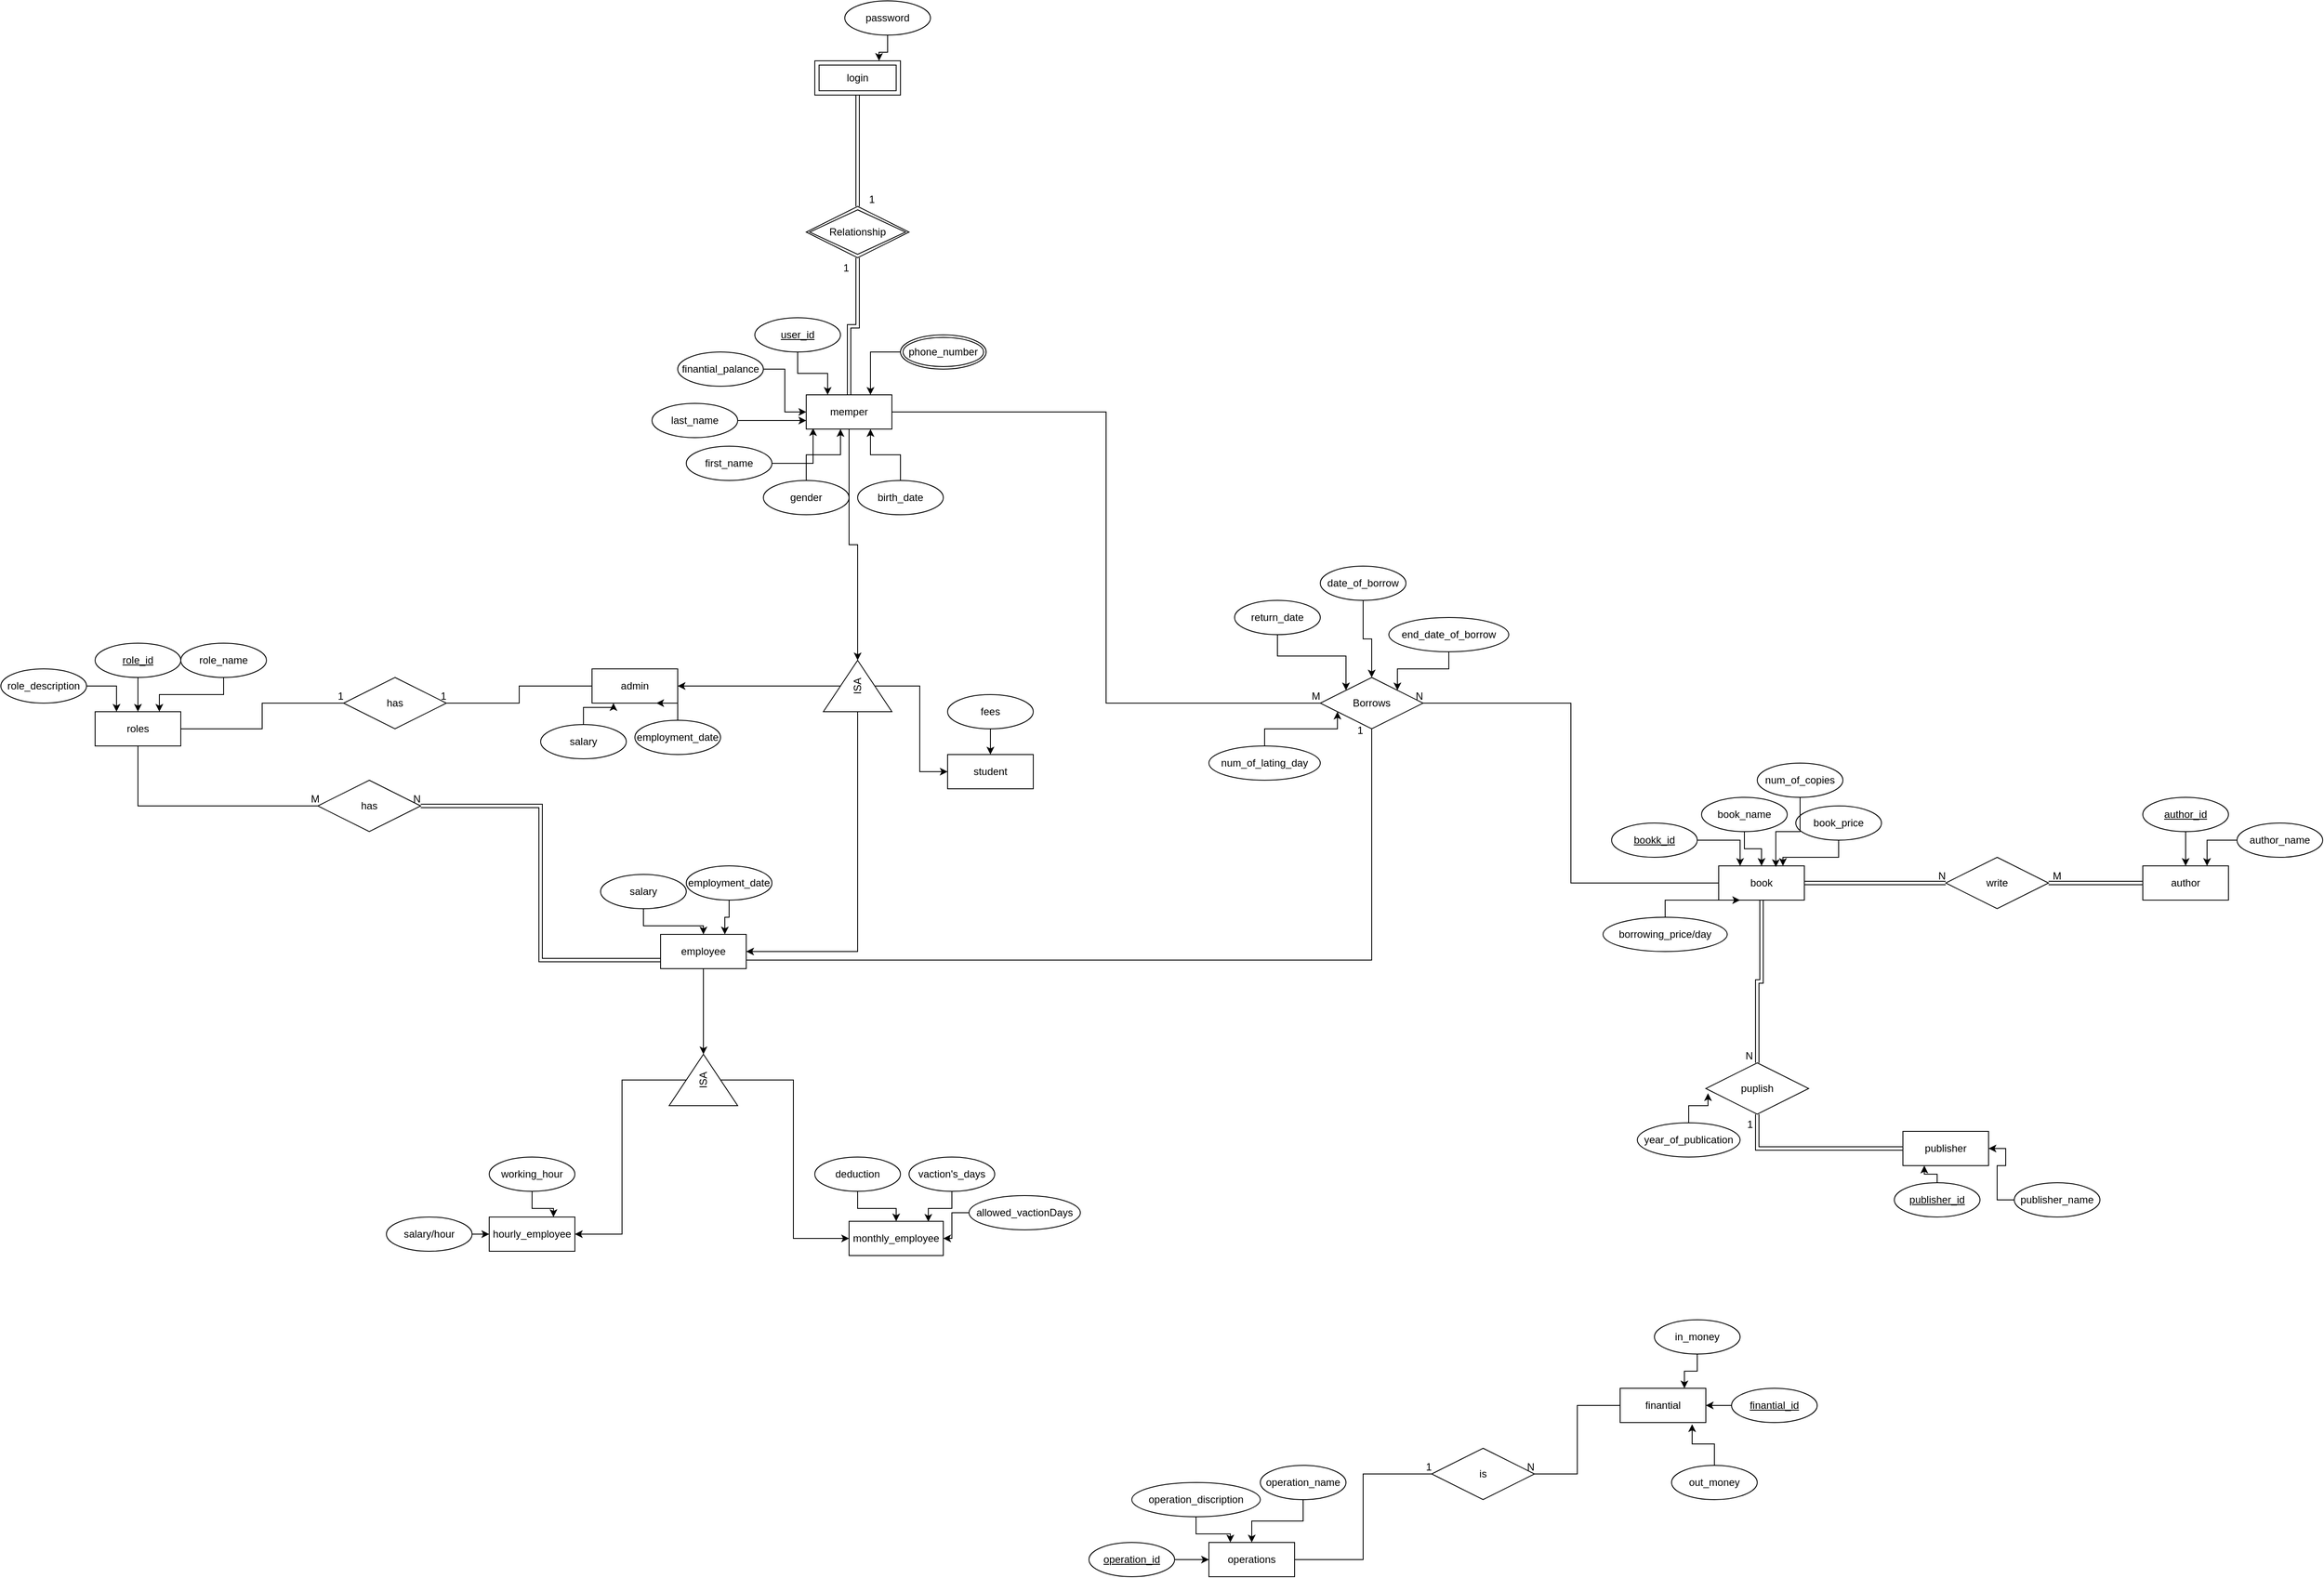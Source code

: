 <mxfile version="15.4.0" type="device"><diagram id="7sHwROiz9p5yilZ6mkgA" name="Page-1"><mxGraphModel dx="1925" dy="2694" grid="1" gridSize="10" guides="1" tooltips="1" connect="1" arrows="1" fold="1" page="1" pageScale="1" pageWidth="850" pageHeight="1100" math="0" shadow="0"><root><mxCell id="0"/><mxCell id="1" parent="0"/><mxCell id="vz1gaTr43S1o9JAkA_WQ-36" value="" style="group" parent="1" vertex="1" connectable="0"><mxGeometry x="-620" y="-450" width="310" height="120" as="geometry"/></mxCell><mxCell id="vz1gaTr43S1o9JAkA_WQ-28" value="roles" style="whiteSpace=wrap;html=1;align=center;" parent="vz1gaTr43S1o9JAkA_WQ-36" vertex="1"><mxGeometry x="110" y="80" width="100" height="40" as="geometry"/></mxCell><mxCell id="vz1gaTr43S1o9JAkA_WQ-29" value="role_id" style="ellipse;whiteSpace=wrap;html=1;align=center;fontStyle=4;" parent="vz1gaTr43S1o9JAkA_WQ-36" vertex="1"><mxGeometry x="110" width="100" height="40" as="geometry"/></mxCell><mxCell id="vz1gaTr43S1o9JAkA_WQ-31" value="role_name" style="ellipse;whiteSpace=wrap;html=1;align=center;" parent="vz1gaTr43S1o9JAkA_WQ-36" vertex="1"><mxGeometry x="210" width="100" height="40" as="geometry"/></mxCell><mxCell id="vz1gaTr43S1o9JAkA_WQ-33" value="role_description" style="ellipse;whiteSpace=wrap;html=1;align=center;" parent="vz1gaTr43S1o9JAkA_WQ-36" vertex="1"><mxGeometry y="30" width="100" height="40" as="geometry"/></mxCell><mxCell id="vz1gaTr43S1o9JAkA_WQ-35" style="edgeStyle=orthogonalEdgeStyle;rounded=0;orthogonalLoop=1;jettySize=auto;html=1;exitX=0.5;exitY=1;exitDx=0;exitDy=0;" parent="vz1gaTr43S1o9JAkA_WQ-36" source="vz1gaTr43S1o9JAkA_WQ-28" target="vz1gaTr43S1o9JAkA_WQ-28" edge="1"><mxGeometry relative="1" as="geometry"/></mxCell><mxCell id="vz1gaTr43S1o9JAkA_WQ-30" value="" style="edgeStyle=orthogonalEdgeStyle;rounded=0;orthogonalLoop=1;jettySize=auto;html=1;" parent="vz1gaTr43S1o9JAkA_WQ-36" source="vz1gaTr43S1o9JAkA_WQ-29" target="vz1gaTr43S1o9JAkA_WQ-28" edge="1"><mxGeometry relative="1" as="geometry"/></mxCell><mxCell id="vz1gaTr43S1o9JAkA_WQ-32" style="edgeStyle=orthogonalEdgeStyle;rounded=0;orthogonalLoop=1;jettySize=auto;html=1;entryX=0.75;entryY=0;entryDx=0;entryDy=0;" parent="vz1gaTr43S1o9JAkA_WQ-36" source="vz1gaTr43S1o9JAkA_WQ-31" target="vz1gaTr43S1o9JAkA_WQ-28" edge="1"><mxGeometry relative="1" as="geometry"/></mxCell><mxCell id="vz1gaTr43S1o9JAkA_WQ-34" style="edgeStyle=orthogonalEdgeStyle;rounded=0;orthogonalLoop=1;jettySize=auto;html=1;entryX=0.25;entryY=0;entryDx=0;entryDy=0;" parent="vz1gaTr43S1o9JAkA_WQ-36" source="vz1gaTr43S1o9JAkA_WQ-33" target="vz1gaTr43S1o9JAkA_WQ-28" edge="1"><mxGeometry relative="1" as="geometry"/></mxCell><mxCell id="vz1gaTr43S1o9JAkA_WQ-55" value="" style="group" parent="1" vertex="1" connectable="0"><mxGeometry x="-170" y="150" width="220" height="110" as="geometry"/></mxCell><mxCell id="vz1gaTr43S1o9JAkA_WQ-21" value="hourly_employee" style="whiteSpace=wrap;html=1;align=center;" parent="vz1gaTr43S1o9JAkA_WQ-55" vertex="1"><mxGeometry x="120" y="70" width="100" height="40" as="geometry"/></mxCell><mxCell id="vz1gaTr43S1o9JAkA_WQ-22" value="working_hour" style="ellipse;whiteSpace=wrap;html=1;align=center;" parent="vz1gaTr43S1o9JAkA_WQ-55" vertex="1"><mxGeometry x="120" width="100" height="40" as="geometry"/></mxCell><mxCell id="vz1gaTr43S1o9JAkA_WQ-53" value="salary/hour" style="ellipse;whiteSpace=wrap;html=1;align=center;" parent="vz1gaTr43S1o9JAkA_WQ-55" vertex="1"><mxGeometry y="70" width="100" height="40" as="geometry"/></mxCell><mxCell id="vz1gaTr43S1o9JAkA_WQ-23" style="edgeStyle=orthogonalEdgeStyle;rounded=0;orthogonalLoop=1;jettySize=auto;html=1;entryX=0.75;entryY=0;entryDx=0;entryDy=0;" parent="vz1gaTr43S1o9JAkA_WQ-55" source="vz1gaTr43S1o9JAkA_WQ-22" target="vz1gaTr43S1o9JAkA_WQ-21" edge="1"><mxGeometry x="110" y="-150" as="geometry"/></mxCell><mxCell id="vz1gaTr43S1o9JAkA_WQ-54" value="" style="edgeStyle=orthogonalEdgeStyle;rounded=0;orthogonalLoop=1;jettySize=auto;html=1;" parent="vz1gaTr43S1o9JAkA_WQ-55" source="vz1gaTr43S1o9JAkA_WQ-53" target="vz1gaTr43S1o9JAkA_WQ-21" edge="1"><mxGeometry relative="1" as="geometry"/></mxCell><mxCell id="6zQ9-PsOrmAH0DvdKPt9-48" style="edgeStyle=orthogonalEdgeStyle;rounded=0;orthogonalLoop=1;jettySize=auto;html=1;entryX=0;entryY=0.5;entryDx=0;entryDy=0;" parent="1" source="6zQ9-PsOrmAH0DvdKPt9-37" target="vz1gaTr43S1o9JAkA_WQ-6" edge="1"><mxGeometry relative="1" as="geometry"/></mxCell><mxCell id="6zQ9-PsOrmAH0DvdKPt9-49" style="edgeStyle=orthogonalEdgeStyle;rounded=0;orthogonalLoop=1;jettySize=auto;html=1;entryX=1;entryY=0.5;entryDx=0;entryDy=0;exitX=0;exitY=0.5;exitDx=0;exitDy=0;" parent="1" source="6zQ9-PsOrmAH0DvdKPt9-37" target="SyWhBwu_pvKoUhEf2R6c-15" edge="1"><mxGeometry relative="1" as="geometry"/></mxCell><mxCell id="OeYiUDxisOhoQK3ZPHNZ-64" style="edgeStyle=orthogonalEdgeStyle;rounded=0;orthogonalLoop=1;jettySize=auto;html=1;entryX=1;entryY=0.5;entryDx=0;entryDy=0;" parent="1" source="6zQ9-PsOrmAH0DvdKPt9-37" target="OeYiUDxisOhoQK3ZPHNZ-61" edge="1"><mxGeometry relative="1" as="geometry"/></mxCell><mxCell id="6zQ9-PsOrmAH0DvdKPt9-37" value="ISA" style="triangle;whiteSpace=wrap;html=1;rotation=-90;" parent="1" vertex="1"><mxGeometry x="350" y="-440" width="60" height="80" as="geometry"/></mxCell><mxCell id="6zQ9-PsOrmAH0DvdKPt9-42" value="" style="shape=link;html=1;rounded=0;edgeStyle=orthogonalEdgeStyle;exitX=0.5;exitY=0;exitDx=0;exitDy=0;entryX=0.5;entryY=1;entryDx=0;entryDy=0;" parent="1" source="SyWhBwu_pvKoUhEf2R6c-17" target="qN6S3a6PYQeyA6Xvn8i1-1" edge="1"><mxGeometry relative="1" as="geometry"><mxPoint x="80" y="-610.42" as="sourcePoint"/><mxPoint x="410" y="-600" as="targetPoint"/></mxGeometry></mxCell><mxCell id="6zQ9-PsOrmAH0DvdKPt9-43" value="1" style="resizable=0;html=1;align=right;verticalAlign=bottom;" parent="6zQ9-PsOrmAH0DvdKPt9-42" connectable="0" vertex="1"><mxGeometry x="1" relative="1" as="geometry"><mxPoint x="-10" y="20" as="offset"/></mxGeometry></mxCell><mxCell id="6zQ9-PsOrmAH0DvdKPt9-44" value="" style="shape=link;html=1;rounded=0;edgeStyle=orthogonalEdgeStyle;exitX=0.5;exitY=1;exitDx=0;exitDy=0;entryX=0.5;entryY=0;entryDx=0;entryDy=0;" parent="1" source="qN6S3a6PYQeyA6Xvn8i1-2" target="qN6S3a6PYQeyA6Xvn8i1-1" edge="1"><mxGeometry relative="1" as="geometry"><mxPoint x="382.5" y="-789.48" as="sourcePoint"/><mxPoint x="350" y="-740" as="targetPoint"/></mxGeometry></mxCell><mxCell id="6zQ9-PsOrmAH0DvdKPt9-45" value="1" style="resizable=0;html=1;align=right;verticalAlign=bottom;" parent="6zQ9-PsOrmAH0DvdKPt9-44" connectable="0" vertex="1"><mxGeometry x="1" relative="1" as="geometry"><mxPoint x="20" as="offset"/></mxGeometry></mxCell><mxCell id="6zQ9-PsOrmAH0DvdKPt9-47" style="edgeStyle=orthogonalEdgeStyle;rounded=0;orthogonalLoop=1;jettySize=auto;html=1;entryX=1;entryY=0.5;entryDx=0;entryDy=0;" parent="1" source="SyWhBwu_pvKoUhEf2R6c-17" target="6zQ9-PsOrmAH0DvdKPt9-37" edge="1"><mxGeometry relative="1" as="geometry"/></mxCell><mxCell id="6zQ9-PsOrmAH0DvdKPt9-50" value="has" style="shape=rhombus;perimeter=rhombusPerimeter;whiteSpace=wrap;html=1;align=center;" parent="1" vertex="1"><mxGeometry x="-250" y="-290" width="120" height="60" as="geometry"/></mxCell><mxCell id="6zQ9-PsOrmAH0DvdKPt9-51" value="" style="shape=link;html=1;rounded=0;edgeStyle=orthogonalEdgeStyle;entryX=1;entryY=0.5;entryDx=0;entryDy=0;exitX=0;exitY=0.75;exitDx=0;exitDy=0;" parent="1" source="SyWhBwu_pvKoUhEf2R6c-15" target="6zQ9-PsOrmAH0DvdKPt9-50" edge="1"><mxGeometry relative="1" as="geometry"><mxPoint x="70" y="-270" as="sourcePoint"/><mxPoint x="230" y="-270" as="targetPoint"/></mxGeometry></mxCell><mxCell id="6zQ9-PsOrmAH0DvdKPt9-52" value="N" style="resizable=0;html=1;align=right;verticalAlign=bottom;" parent="6zQ9-PsOrmAH0DvdKPt9-51" connectable="0" vertex="1"><mxGeometry x="1" relative="1" as="geometry"/></mxCell><mxCell id="6zQ9-PsOrmAH0DvdKPt9-53" value="" style="endArrow=none;html=1;rounded=0;edgeStyle=orthogonalEdgeStyle;exitX=0;exitY=0.5;exitDx=0;exitDy=0;entryX=0.5;entryY=1;entryDx=0;entryDy=0;" parent="1" source="6zQ9-PsOrmAH0DvdKPt9-50" target="vz1gaTr43S1o9JAkA_WQ-28" edge="1"><mxGeometry relative="1" as="geometry"><mxPoint x="-220" y="-180" as="sourcePoint"/><mxPoint x="-60" y="-180" as="targetPoint"/></mxGeometry></mxCell><mxCell id="6zQ9-PsOrmAH0DvdKPt9-54" value="M" style="resizable=0;html=1;align=left;verticalAlign=bottom;" parent="6zQ9-PsOrmAH0DvdKPt9-53" connectable="0" vertex="1"><mxGeometry x="-1" relative="1" as="geometry"><mxPoint x="-10" as="offset"/></mxGeometry></mxCell><mxCell id="6zQ9-PsOrmAH0DvdKPt9-63" value="" style="group" parent="1" vertex="1" connectable="0"><mxGeometry x="330" y="150" width="310" height="115" as="geometry"/></mxCell><mxCell id="6zQ9-PsOrmAH0DvdKPt9-56" value="monthly_employee" style="whiteSpace=wrap;html=1;align=center;" parent="6zQ9-PsOrmAH0DvdKPt9-63" vertex="1"><mxGeometry x="40" y="75" width="110" height="40" as="geometry"/></mxCell><mxCell id="6zQ9-PsOrmAH0DvdKPt9-57" value="vaction's_days" style="ellipse;whiteSpace=wrap;html=1;align=center;" parent="6zQ9-PsOrmAH0DvdKPt9-63" vertex="1"><mxGeometry x="110" width="100" height="40" as="geometry"/></mxCell><mxCell id="6zQ9-PsOrmAH0DvdKPt9-59" value="deduction" style="ellipse;whiteSpace=wrap;html=1;align=center;" parent="6zQ9-PsOrmAH0DvdKPt9-63" vertex="1"><mxGeometry width="100" height="40" as="geometry"/></mxCell><mxCell id="6zQ9-PsOrmAH0DvdKPt9-61" value="allowed_vactionDays" style="ellipse;whiteSpace=wrap;html=1;align=center;" parent="6zQ9-PsOrmAH0DvdKPt9-63" vertex="1"><mxGeometry x="180" y="45" width="130" height="40" as="geometry"/></mxCell><mxCell id="6zQ9-PsOrmAH0DvdKPt9-58" style="edgeStyle=orthogonalEdgeStyle;rounded=0;orthogonalLoop=1;jettySize=auto;html=1;entryX=0.841;entryY=0.013;entryDx=0;entryDy=0;entryPerimeter=0;" parent="6zQ9-PsOrmAH0DvdKPt9-63" source="6zQ9-PsOrmAH0DvdKPt9-57" target="6zQ9-PsOrmAH0DvdKPt9-56" edge="1"><mxGeometry relative="1" as="geometry"/></mxCell><mxCell id="6zQ9-PsOrmAH0DvdKPt9-60" style="edgeStyle=orthogonalEdgeStyle;rounded=0;orthogonalLoop=1;jettySize=auto;html=1;entryX=0.5;entryY=0;entryDx=0;entryDy=0;" parent="6zQ9-PsOrmAH0DvdKPt9-63" source="6zQ9-PsOrmAH0DvdKPt9-59" target="6zQ9-PsOrmAH0DvdKPt9-56" edge="1"><mxGeometry relative="1" as="geometry"/></mxCell><mxCell id="6zQ9-PsOrmAH0DvdKPt9-62" value="" style="edgeStyle=orthogonalEdgeStyle;rounded=0;orthogonalLoop=1;jettySize=auto;html=1;" parent="6zQ9-PsOrmAH0DvdKPt9-63" source="6zQ9-PsOrmAH0DvdKPt9-61" target="6zQ9-PsOrmAH0DvdKPt9-56" edge="1"><mxGeometry relative="1" as="geometry"/></mxCell><mxCell id="6zQ9-PsOrmAH0DvdKPt9-66" style="edgeStyle=orthogonalEdgeStyle;rounded=0;orthogonalLoop=1;jettySize=auto;html=1;entryX=0;entryY=0.5;entryDx=0;entryDy=0;" parent="1" source="6zQ9-PsOrmAH0DvdKPt9-64" target="6zQ9-PsOrmAH0DvdKPt9-56" edge="1"><mxGeometry relative="1" as="geometry"/></mxCell><mxCell id="6zQ9-PsOrmAH0DvdKPt9-67" style="edgeStyle=orthogonalEdgeStyle;rounded=0;orthogonalLoop=1;jettySize=auto;html=1;entryX=1;entryY=0.5;entryDx=0;entryDy=0;" parent="1" source="6zQ9-PsOrmAH0DvdKPt9-64" target="vz1gaTr43S1o9JAkA_WQ-21" edge="1"><mxGeometry relative="1" as="geometry"/></mxCell><mxCell id="6zQ9-PsOrmAH0DvdKPt9-64" value="ISA" style="triangle;whiteSpace=wrap;html=1;rotation=-90;" parent="1" vertex="1"><mxGeometry x="170" y="20" width="60" height="80" as="geometry"/></mxCell><mxCell id="6zQ9-PsOrmAH0DvdKPt9-65" style="edgeStyle=orthogonalEdgeStyle;rounded=0;orthogonalLoop=1;jettySize=auto;html=1;entryX=1;entryY=0.5;entryDx=0;entryDy=0;" parent="1" source="SyWhBwu_pvKoUhEf2R6c-15" target="6zQ9-PsOrmAH0DvdKPt9-64" edge="1"><mxGeometry relative="1" as="geometry"/></mxCell><mxCell id="6zQ9-PsOrmAH0DvdKPt9-78" value="" style="endArrow=none;html=1;rounded=0;edgeStyle=orthogonalEdgeStyle;entryX=1;entryY=0.5;entryDx=0;entryDy=0;exitX=0;exitY=0.5;exitDx=0;exitDy=0;" parent="1" source="SyWhBwu_pvKoUhEf2R6c-16" target="6zQ9-PsOrmAH0DvdKPt9-77" edge="1"><mxGeometry relative="1" as="geometry"><mxPoint x="820" y="-85" as="sourcePoint"/><mxPoint x="980" y="-85" as="targetPoint"/></mxGeometry></mxCell><mxCell id="6zQ9-PsOrmAH0DvdKPt9-79" value="N" style="resizable=0;html=1;align=right;verticalAlign=bottom;" parent="6zQ9-PsOrmAH0DvdKPt9-78" connectable="0" vertex="1"><mxGeometry x="1" relative="1" as="geometry"/></mxCell><mxCell id="6zQ9-PsOrmAH0DvdKPt9-82" value="" style="endArrow=none;html=1;rounded=0;edgeStyle=orthogonalEdgeStyle;entryX=0.5;entryY=1;entryDx=0;entryDy=0;exitX=1;exitY=0.75;exitDx=0;exitDy=0;" parent="1" source="SyWhBwu_pvKoUhEf2R6c-15" target="6zQ9-PsOrmAH0DvdKPt9-77" edge="1"><mxGeometry relative="1" as="geometry"><mxPoint x="410" y="-210" as="sourcePoint"/><mxPoint x="570" y="-210" as="targetPoint"/></mxGeometry></mxCell><mxCell id="6zQ9-PsOrmAH0DvdKPt9-83" value="1" style="resizable=0;html=1;align=right;verticalAlign=bottom;" parent="6zQ9-PsOrmAH0DvdKPt9-82" connectable="0" vertex="1"><mxGeometry x="1" relative="1" as="geometry"><mxPoint x="-10" y="10" as="offset"/></mxGeometry></mxCell><mxCell id="OeYiUDxisOhoQK3ZPHNZ-3" value="" style="group" parent="1" vertex="1" connectable="0"><mxGeometry x="1570" y="-260" width="250" height="130" as="geometry"/></mxCell><mxCell id="qN6S3a6PYQeyA6Xvn8i1-15" value="" style="group" vertex="1" connectable="0" parent="OeYiUDxisOhoQK3ZPHNZ-3"><mxGeometry x="310" y="-10" width="200" height="120" as="geometry"/></mxCell><mxCell id="6zQ9-PsOrmAH0DvdKPt9-1" value="author" style="whiteSpace=wrap;html=1;align=center;" parent="qN6S3a6PYQeyA6Xvn8i1-15" vertex="1"><mxGeometry y="80" width="100" height="40" as="geometry"/></mxCell><mxCell id="6zQ9-PsOrmAH0DvdKPt9-20" value="author_id" style="ellipse;whiteSpace=wrap;html=1;align=center;fontStyle=4;" parent="qN6S3a6PYQeyA6Xvn8i1-15" vertex="1"><mxGeometry width="100" height="40" as="geometry"/></mxCell><mxCell id="6zQ9-PsOrmAH0DvdKPt9-22" value="author_name" style="ellipse;whiteSpace=wrap;html=1;align=center;" parent="qN6S3a6PYQeyA6Xvn8i1-15" vertex="1"><mxGeometry x="110" y="30" width="100" height="40" as="geometry"/></mxCell><mxCell id="6zQ9-PsOrmAH0DvdKPt9-21" value="" style="edgeStyle=orthogonalEdgeStyle;rounded=0;orthogonalLoop=1;jettySize=auto;html=1;" parent="qN6S3a6PYQeyA6Xvn8i1-15" source="6zQ9-PsOrmAH0DvdKPt9-20" target="6zQ9-PsOrmAH0DvdKPt9-1" edge="1"><mxGeometry x="1570" y="-260" as="geometry"/></mxCell><mxCell id="6zQ9-PsOrmAH0DvdKPt9-24" style="edgeStyle=orthogonalEdgeStyle;rounded=0;orthogonalLoop=1;jettySize=auto;html=1;entryX=0.75;entryY=0;entryDx=0;entryDy=0;" parent="qN6S3a6PYQeyA6Xvn8i1-15" source="6zQ9-PsOrmAH0DvdKPt9-22" target="6zQ9-PsOrmAH0DvdKPt9-1" edge="1"><mxGeometry x="1570" y="-260" as="geometry"><mxPoint x="2750" y="-540" as="targetPoint"/></mxGeometry></mxCell><mxCell id="6zQ9-PsOrmAH0DvdKPt9-72" value="write" style="shape=rhombus;perimeter=rhombusPerimeter;whiteSpace=wrap;html=1;align=center;" parent="OeYiUDxisOhoQK3ZPHNZ-3" vertex="1"><mxGeometry x="80" y="60" width="120" height="60" as="geometry"/></mxCell><mxCell id="OeYiUDxisOhoQK3ZPHNZ-23" value="" style="shape=link;html=1;rounded=0;edgeStyle=orthogonalEdgeStyle;entryX=1;entryY=0.5;entryDx=0;entryDy=0;exitX=0;exitY=0.5;exitDx=0;exitDy=0;" parent="OeYiUDxisOhoQK3ZPHNZ-3" source="6zQ9-PsOrmAH0DvdKPt9-1" target="6zQ9-PsOrmAH0DvdKPt9-72" edge="1"><mxGeometry relative="1" as="geometry"><mxPoint x="-210" y="-10" as="sourcePoint"/><mxPoint x="-50" y="-10" as="targetPoint"/></mxGeometry></mxCell><mxCell id="OeYiUDxisOhoQK3ZPHNZ-24" value="M" style="resizable=0;html=1;align=right;verticalAlign=bottom;" parent="OeYiUDxisOhoQK3ZPHNZ-23" connectable="0" vertex="1"><mxGeometry x="1" relative="1" as="geometry"><mxPoint x="15" as="offset"/></mxGeometry></mxCell><mxCell id="OeYiUDxisOhoQK3ZPHNZ-19" value="" style="group" parent="1" vertex="1" connectable="0"><mxGeometry x="1590" y="120" width="240" height="100" as="geometry"/></mxCell><mxCell id="OeYiUDxisOhoQK3ZPHNZ-4" value="publisher" style="whiteSpace=wrap;html=1;align=center;" parent="OeYiUDxisOhoQK3ZPHNZ-19" vertex="1"><mxGeometry x="10" width="100" height="40" as="geometry"/></mxCell><mxCell id="OeYiUDxisOhoQK3ZPHNZ-5" value="publisher_id" style="ellipse;whiteSpace=wrap;html=1;align=center;fontStyle=4;" parent="OeYiUDxisOhoQK3ZPHNZ-19" vertex="1"><mxGeometry y="60" width="100" height="40" as="geometry"/></mxCell><mxCell id="OeYiUDxisOhoQK3ZPHNZ-9" value="publisher_name" style="ellipse;whiteSpace=wrap;html=1;align=center;" parent="OeYiUDxisOhoQK3ZPHNZ-19" vertex="1"><mxGeometry x="140" y="60" width="100" height="40" as="geometry"/></mxCell><mxCell id="OeYiUDxisOhoQK3ZPHNZ-7" style="edgeStyle=orthogonalEdgeStyle;rounded=0;orthogonalLoop=1;jettySize=auto;html=1;entryX=0.25;entryY=1;entryDx=0;entryDy=0;" parent="OeYiUDxisOhoQK3ZPHNZ-19" source="OeYiUDxisOhoQK3ZPHNZ-5" target="OeYiUDxisOhoQK3ZPHNZ-4" edge="1"><mxGeometry relative="1" as="geometry"><Array as="points"><mxPoint x="50" y="50"/><mxPoint x="35" y="50"/></Array></mxGeometry></mxCell><mxCell id="OeYiUDxisOhoQK3ZPHNZ-10" style="edgeStyle=orthogonalEdgeStyle;rounded=0;orthogonalLoop=1;jettySize=auto;html=1;entryX=1;entryY=0.5;entryDx=0;entryDy=0;" parent="OeYiUDxisOhoQK3ZPHNZ-19" source="OeYiUDxisOhoQK3ZPHNZ-9" target="OeYiUDxisOhoQK3ZPHNZ-4" edge="1"><mxGeometry relative="1" as="geometry"/></mxCell><mxCell id="OeYiUDxisOhoQK3ZPHNZ-20" value="" style="group" parent="1" vertex="1" connectable="0"><mxGeometry x="1290" y="40" width="200" height="110" as="geometry"/></mxCell><mxCell id="OeYiUDxisOhoQK3ZPHNZ-1" value="year_of_publication" style="ellipse;whiteSpace=wrap;html=1;align=center;" parent="OeYiUDxisOhoQK3ZPHNZ-20" vertex="1"><mxGeometry y="70" width="120" height="40" as="geometry"/></mxCell><mxCell id="OeYiUDxisOhoQK3ZPHNZ-11" value="puplish" style="shape=rhombus;perimeter=rhombusPerimeter;whiteSpace=wrap;html=1;align=center;" parent="OeYiUDxisOhoQK3ZPHNZ-20" vertex="1"><mxGeometry x="80" width="120" height="60" as="geometry"/></mxCell><mxCell id="OeYiUDxisOhoQK3ZPHNZ-17" style="edgeStyle=orthogonalEdgeStyle;rounded=0;orthogonalLoop=1;jettySize=auto;html=1;entryX=0.021;entryY=0.592;entryDx=0;entryDy=0;entryPerimeter=0;" parent="OeYiUDxisOhoQK3ZPHNZ-20" source="OeYiUDxisOhoQK3ZPHNZ-1" target="OeYiUDxisOhoQK3ZPHNZ-11" edge="1"><mxGeometry x="890" y="-90" as="geometry"/></mxCell><mxCell id="OeYiUDxisOhoQK3ZPHNZ-21" value="" style="shape=link;html=1;rounded=0;edgeStyle=orthogonalEdgeStyle;exitX=1;exitY=0.5;exitDx=0;exitDy=0;entryX=0;entryY=0.5;entryDx=0;entryDy=0;" parent="1" source="SyWhBwu_pvKoUhEf2R6c-16" target="6zQ9-PsOrmAH0DvdKPt9-72" edge="1"><mxGeometry relative="1" as="geometry"><mxPoint x="1100" y="-160.42" as="sourcePoint"/><mxPoint x="1260" y="-160.42" as="targetPoint"/></mxGeometry></mxCell><mxCell id="OeYiUDxisOhoQK3ZPHNZ-22" value="N" style="resizable=0;html=1;align=right;verticalAlign=bottom;" parent="OeYiUDxisOhoQK3ZPHNZ-21" connectable="0" vertex="1"><mxGeometry x="1" relative="1" as="geometry"/></mxCell><mxCell id="OeYiUDxisOhoQK3ZPHNZ-25" value="" style="shape=link;html=1;rounded=0;edgeStyle=orthogonalEdgeStyle;exitX=0.5;exitY=1;exitDx=0;exitDy=0;entryX=0.5;entryY=0;entryDx=0;entryDy=0;" parent="1" source="SyWhBwu_pvKoUhEf2R6c-16" target="OeYiUDxisOhoQK3ZPHNZ-11" edge="1"><mxGeometry relative="1" as="geometry"><mxPoint x="1095" y="-130.83" as="sourcePoint"/><mxPoint x="1285" y="-130.83" as="targetPoint"/></mxGeometry></mxCell><mxCell id="OeYiUDxisOhoQK3ZPHNZ-26" value="N" style="resizable=0;html=1;align=right;verticalAlign=bottom;" parent="OeYiUDxisOhoQK3ZPHNZ-25" connectable="0" vertex="1"><mxGeometry x="1" relative="1" as="geometry"><mxPoint x="-5" as="offset"/></mxGeometry></mxCell><mxCell id="OeYiUDxisOhoQK3ZPHNZ-27" value="" style="shape=link;html=1;rounded=0;edgeStyle=orthogonalEdgeStyle;exitX=0;exitY=0.5;exitDx=0;exitDy=0;entryX=0.5;entryY=1;entryDx=0;entryDy=0;" parent="1" source="OeYiUDxisOhoQK3ZPHNZ-4" target="OeYiUDxisOhoQK3ZPHNZ-11" edge="1"><mxGeometry relative="1" as="geometry"><mxPoint x="1105" y="-140" as="sourcePoint"/><mxPoint x="1295" y="-140" as="targetPoint"/></mxGeometry></mxCell><mxCell id="OeYiUDxisOhoQK3ZPHNZ-28" value="1" style="resizable=0;html=1;align=right;verticalAlign=bottom;" parent="OeYiUDxisOhoQK3ZPHNZ-27" connectable="0" vertex="1"><mxGeometry x="1" relative="1" as="geometry"><mxPoint x="-5" y="20" as="offset"/></mxGeometry></mxCell><mxCell id="OeYiUDxisOhoQK3ZPHNZ-65" value="has" style="shape=rhombus;perimeter=rhombusPerimeter;whiteSpace=wrap;html=1;align=center;" parent="1" vertex="1"><mxGeometry x="-220" y="-410" width="120" height="60" as="geometry"/></mxCell><mxCell id="OeYiUDxisOhoQK3ZPHNZ-66" value="" style="endArrow=none;html=1;rounded=0;edgeStyle=orthogonalEdgeStyle;entryX=1;entryY=0.5;entryDx=0;entryDy=0;exitX=0;exitY=0.5;exitDx=0;exitDy=0;" parent="1" source="OeYiUDxisOhoQK3ZPHNZ-61" target="OeYiUDxisOhoQK3ZPHNZ-65" edge="1"><mxGeometry relative="1" as="geometry"><mxPoint x="-300" y="-330" as="sourcePoint"/><mxPoint x="-140" y="-330" as="targetPoint"/></mxGeometry></mxCell><mxCell id="OeYiUDxisOhoQK3ZPHNZ-67" value="1" style="resizable=0;html=1;align=right;verticalAlign=bottom;" parent="OeYiUDxisOhoQK3ZPHNZ-66" connectable="0" vertex="1"><mxGeometry x="1" relative="1" as="geometry"/></mxCell><mxCell id="OeYiUDxisOhoQK3ZPHNZ-68" value="" style="endArrow=none;html=1;rounded=0;edgeStyle=orthogonalEdgeStyle;entryX=0;entryY=0.5;entryDx=0;entryDy=0;exitX=1;exitY=0.5;exitDx=0;exitDy=0;" parent="1" source="vz1gaTr43S1o9JAkA_WQ-28" target="OeYiUDxisOhoQK3ZPHNZ-65" edge="1"><mxGeometry relative="1" as="geometry"><mxPoint x="-300" y="-330" as="sourcePoint"/><mxPoint x="-140" y="-330" as="targetPoint"/></mxGeometry></mxCell><mxCell id="OeYiUDxisOhoQK3ZPHNZ-69" value="1" style="resizable=0;html=1;align=right;verticalAlign=bottom;" parent="OeYiUDxisOhoQK3ZPHNZ-68" connectable="0" vertex="1"><mxGeometry x="1" relative="1" as="geometry"/></mxCell><mxCell id="qN6S3a6PYQeyA6Xvn8i1-1" value="Relationship" style="shape=rhombus;double=1;perimeter=rhombusPerimeter;whiteSpace=wrap;html=1;align=center;" vertex="1" parent="1"><mxGeometry x="320" y="-960" width="120" height="60" as="geometry"/></mxCell><mxCell id="qN6S3a6PYQeyA6Xvn8i1-8" value="" style="group" vertex="1" connectable="0" parent="1"><mxGeometry x="330" y="-1200" width="220" height="110" as="geometry"/></mxCell><mxCell id="vz1gaTr43S1o9JAkA_WQ-4" value="password" style="ellipse;whiteSpace=wrap;html=1;align=center;" parent="qN6S3a6PYQeyA6Xvn8i1-8" vertex="1"><mxGeometry x="35" width="100" height="40" as="geometry"/></mxCell><mxCell id="qN6S3a6PYQeyA6Xvn8i1-2" value="login" style="shape=ext;margin=3;double=1;whiteSpace=wrap;html=1;align=center;" vertex="1" parent="qN6S3a6PYQeyA6Xvn8i1-8"><mxGeometry y="70" width="100" height="40" as="geometry"/></mxCell><mxCell id="vz1gaTr43S1o9JAkA_WQ-5" style="edgeStyle=orthogonalEdgeStyle;rounded=0;orthogonalLoop=1;jettySize=auto;html=1;entryX=0.75;entryY=0;entryDx=0;entryDy=0;" parent="qN6S3a6PYQeyA6Xvn8i1-8" source="vz1gaTr43S1o9JAkA_WQ-4" target="qN6S3a6PYQeyA6Xvn8i1-2" edge="1"><mxGeometry x="770" y="-2720" as="geometry"><mxPoint x="740" y="-1760" as="targetPoint"/></mxGeometry></mxCell><mxCell id="qN6S3a6PYQeyA6Xvn8i1-16" value="" style="endArrow=none;html=1;rounded=0;edgeStyle=orthogonalEdgeStyle;entryX=0;entryY=0.5;entryDx=0;entryDy=0;exitX=1;exitY=0.5;exitDx=0;exitDy=0;" edge="1" parent="1" source="SyWhBwu_pvKoUhEf2R6c-17" target="6zQ9-PsOrmAH0DvdKPt9-77"><mxGeometry relative="1" as="geometry"><mxPoint x="610" y="-480" as="sourcePoint"/><mxPoint x="770" y="-480" as="targetPoint"/></mxGeometry></mxCell><mxCell id="qN6S3a6PYQeyA6Xvn8i1-17" value="M" style="resizable=0;html=1;align=right;verticalAlign=bottom;" connectable="0" vertex="1" parent="qN6S3a6PYQeyA6Xvn8i1-16"><mxGeometry x="1" relative="1" as="geometry"/></mxCell><mxCell id="qN6S3a6PYQeyA6Xvn8i1-19" value="" style="group" vertex="1" connectable="0" parent="1"><mxGeometry x="1250" y="-310" width="325" height="220" as="geometry"/></mxCell><mxCell id="6zQ9-PsOrmAH0DvdKPt9-84" value="borrowing_price/day" style="ellipse;whiteSpace=wrap;html=1;align=center;" parent="qN6S3a6PYQeyA6Xvn8i1-19" vertex="1"><mxGeometry y="180" width="145" height="40" as="geometry"/></mxCell><mxCell id="vz1gaTr43S1o9JAkA_WQ-41" value="num_of_copies" style="ellipse;whiteSpace=wrap;html=1;align=center;" parent="qN6S3a6PYQeyA6Xvn8i1-19" vertex="1"><mxGeometry x="180" width="100" height="40" as="geometry"/></mxCell><mxCell id="SyWhBwu_pvKoUhEf2R6c-16" value="book" style="whiteSpace=wrap;html=1;align=center;" parent="qN6S3a6PYQeyA6Xvn8i1-19" vertex="1"><mxGeometry x="135" y="120" width="100" height="40" as="geometry"/></mxCell><mxCell id="SyWhBwu_pvKoUhEf2R6c-20" value="bookk_id" style="ellipse;whiteSpace=wrap;html=1;align=center;fontStyle=4;" parent="qN6S3a6PYQeyA6Xvn8i1-19" vertex="1"><mxGeometry x="10" y="70" width="100" height="40" as="geometry"/></mxCell><mxCell id="vz1gaTr43S1o9JAkA_WQ-37" value="book_name" style="ellipse;whiteSpace=wrap;html=1;align=center;" parent="qN6S3a6PYQeyA6Xvn8i1-19" vertex="1"><mxGeometry x="115" y="40" width="100" height="40" as="geometry"/></mxCell><mxCell id="vz1gaTr43S1o9JAkA_WQ-39" value="book_price" style="ellipse;whiteSpace=wrap;html=1;align=center;" parent="qN6S3a6PYQeyA6Xvn8i1-19" vertex="1"><mxGeometry x="225" y="50" width="100" height="40" as="geometry"/></mxCell><mxCell id="6zQ9-PsOrmAH0DvdKPt9-70" style="edgeStyle=orthogonalEdgeStyle;rounded=0;orthogonalLoop=1;jettySize=auto;html=1;entryX=0.667;entryY=0.033;entryDx=0;entryDy=0;entryPerimeter=0;" parent="qN6S3a6PYQeyA6Xvn8i1-19" source="vz1gaTr43S1o9JAkA_WQ-41" target="SyWhBwu_pvKoUhEf2R6c-16" edge="1"><mxGeometry x="10" as="geometry"/></mxCell><mxCell id="SyWhBwu_pvKoUhEf2R6c-21" style="edgeStyle=orthogonalEdgeStyle;rounded=0;orthogonalLoop=1;jettySize=auto;html=1;entryX=0.25;entryY=0;entryDx=0;entryDy=0;" parent="qN6S3a6PYQeyA6Xvn8i1-19" source="SyWhBwu_pvKoUhEf2R6c-20" target="SyWhBwu_pvKoUhEf2R6c-16" edge="1"><mxGeometry x="800" y="-270" as="geometry"/></mxCell><mxCell id="vz1gaTr43S1o9JAkA_WQ-38" style="edgeStyle=orthogonalEdgeStyle;rounded=0;orthogonalLoop=1;jettySize=auto;html=1;entryX=0.5;entryY=0;entryDx=0;entryDy=0;" parent="qN6S3a6PYQeyA6Xvn8i1-19" source="vz1gaTr43S1o9JAkA_WQ-37" target="SyWhBwu_pvKoUhEf2R6c-16" edge="1"><mxGeometry x="800" y="-270" as="geometry"/></mxCell><mxCell id="vz1gaTr43S1o9JAkA_WQ-40" style="edgeStyle=orthogonalEdgeStyle;rounded=0;orthogonalLoop=1;jettySize=auto;html=1;entryX=0.75;entryY=0;entryDx=0;entryDy=0;" parent="qN6S3a6PYQeyA6Xvn8i1-19" source="vz1gaTr43S1o9JAkA_WQ-39" target="SyWhBwu_pvKoUhEf2R6c-16" edge="1"><mxGeometry x="800" y="-270" as="geometry"/></mxCell><mxCell id="qN6S3a6PYQeyA6Xvn8i1-18" style="edgeStyle=orthogonalEdgeStyle;rounded=0;orthogonalLoop=1;jettySize=auto;html=1;entryX=0.25;entryY=1;entryDx=0;entryDy=0;" edge="1" parent="qN6S3a6PYQeyA6Xvn8i1-19" source="6zQ9-PsOrmAH0DvdKPt9-84" target="SyWhBwu_pvKoUhEf2R6c-16"><mxGeometry relative="1" as="geometry"/></mxCell><mxCell id="qN6S3a6PYQeyA6Xvn8i1-31" value="" style="group" vertex="1" connectable="0" parent="1"><mxGeometry x="140" y="-830" width="390" height="230" as="geometry"/></mxCell><mxCell id="OeYiUDxisOhoQK3ZPHNZ-49" value="finantial_palance" style="ellipse;whiteSpace=wrap;html=1;align=center;" parent="qN6S3a6PYQeyA6Xvn8i1-31" vertex="1"><mxGeometry x="30" y="40" width="100" height="40" as="geometry"/></mxCell><mxCell id="SyWhBwu_pvKoUhEf2R6c-17" value="memper" style="whiteSpace=wrap;html=1;align=center;" parent="qN6S3a6PYQeyA6Xvn8i1-31" vertex="1"><mxGeometry x="180" y="90" width="100" height="40" as="geometry"/></mxCell><mxCell id="SyWhBwu_pvKoUhEf2R6c-24" value="user_id" style="ellipse;whiteSpace=wrap;html=1;align=center;fontStyle=4;" parent="qN6S3a6PYQeyA6Xvn8i1-31" vertex="1"><mxGeometry x="120" width="100" height="40" as="geometry"/></mxCell><mxCell id="qN6S3a6PYQeyA6Xvn8i1-32" style="edgeStyle=orthogonalEdgeStyle;rounded=0;orthogonalLoop=1;jettySize=auto;html=1;entryX=0.08;entryY=0.975;entryDx=0;entryDy=0;entryPerimeter=0;" edge="1" parent="qN6S3a6PYQeyA6Xvn8i1-31" source="SyWhBwu_pvKoUhEf2R6c-27" target="SyWhBwu_pvKoUhEf2R6c-17"><mxGeometry relative="1" as="geometry"/></mxCell><mxCell id="SyWhBwu_pvKoUhEf2R6c-27" value="first_name" style="ellipse;whiteSpace=wrap;html=1;align=center;" parent="qN6S3a6PYQeyA6Xvn8i1-31" vertex="1"><mxGeometry x="40" y="150" width="100" height="40" as="geometry"/></mxCell><mxCell id="6zQ9-PsOrmAH0DvdKPt9-26" value="birth_date" style="ellipse;whiteSpace=wrap;html=1;align=center;" parent="qN6S3a6PYQeyA6Xvn8i1-31" vertex="1"><mxGeometry x="240" y="190" width="100" height="40" as="geometry"/></mxCell><mxCell id="6zQ9-PsOrmAH0DvdKPt9-31" value="gender" style="ellipse;whiteSpace=wrap;html=1;align=center;" parent="qN6S3a6PYQeyA6Xvn8i1-31" vertex="1"><mxGeometry x="130" y="190" width="100" height="40" as="geometry"/></mxCell><mxCell id="6zQ9-PsOrmAH0DvdKPt9-35" value="phone_number" style="ellipse;shape=doubleEllipse;margin=3;whiteSpace=wrap;html=1;align=center;" parent="qN6S3a6PYQeyA6Xvn8i1-31" vertex="1"><mxGeometry x="290" y="20" width="100" height="40" as="geometry"/></mxCell><mxCell id="qN6S3a6PYQeyA6Xvn8i1-29" value="last_name" style="ellipse;whiteSpace=wrap;html=1;align=center;" vertex="1" parent="qN6S3a6PYQeyA6Xvn8i1-31"><mxGeometry y="100" width="100" height="40" as="geometry"/></mxCell><mxCell id="qN6S3a6PYQeyA6Xvn8i1-9" style="edgeStyle=orthogonalEdgeStyle;rounded=0;orthogonalLoop=1;jettySize=auto;html=1;entryX=0;entryY=0.5;entryDx=0;entryDy=0;" edge="1" parent="qN6S3a6PYQeyA6Xvn8i1-31" source="OeYiUDxisOhoQK3ZPHNZ-49" target="SyWhBwu_pvKoUhEf2R6c-17"><mxGeometry relative="1" as="geometry"/></mxCell><mxCell id="6zQ9-PsOrmAH0DvdKPt9-28" style="edgeStyle=orthogonalEdgeStyle;rounded=0;orthogonalLoop=1;jettySize=auto;html=1;entryX=0.25;entryY=0;entryDx=0;entryDy=0;" parent="qN6S3a6PYQeyA6Xvn8i1-31" source="SyWhBwu_pvKoUhEf2R6c-24" target="SyWhBwu_pvKoUhEf2R6c-17" edge="1"><mxGeometry x="880" y="-2500" as="geometry"/></mxCell><mxCell id="qN6S3a6PYQeyA6Xvn8i1-11" style="edgeStyle=orthogonalEdgeStyle;rounded=0;orthogonalLoop=1;jettySize=auto;html=1;entryX=0.75;entryY=1;entryDx=0;entryDy=0;" edge="1" parent="qN6S3a6PYQeyA6Xvn8i1-31" source="6zQ9-PsOrmAH0DvdKPt9-26" target="SyWhBwu_pvKoUhEf2R6c-17"><mxGeometry relative="1" as="geometry"/></mxCell><mxCell id="qN6S3a6PYQeyA6Xvn8i1-10" style="edgeStyle=orthogonalEdgeStyle;rounded=0;orthogonalLoop=1;jettySize=auto;html=1;entryX=0.4;entryY=1;entryDx=0;entryDy=0;entryPerimeter=0;" edge="1" parent="qN6S3a6PYQeyA6Xvn8i1-31" source="6zQ9-PsOrmAH0DvdKPt9-31" target="SyWhBwu_pvKoUhEf2R6c-17"><mxGeometry relative="1" as="geometry"/></mxCell><mxCell id="qN6S3a6PYQeyA6Xvn8i1-12" style="edgeStyle=orthogonalEdgeStyle;rounded=0;orthogonalLoop=1;jettySize=auto;html=1;entryX=0.75;entryY=0;entryDx=0;entryDy=0;" edge="1" parent="qN6S3a6PYQeyA6Xvn8i1-31" source="6zQ9-PsOrmAH0DvdKPt9-35" target="SyWhBwu_pvKoUhEf2R6c-17"><mxGeometry relative="1" as="geometry"/></mxCell><mxCell id="qN6S3a6PYQeyA6Xvn8i1-30" style="edgeStyle=orthogonalEdgeStyle;rounded=0;orthogonalLoop=1;jettySize=auto;html=1;entryX=0;entryY=0.75;entryDx=0;entryDy=0;" edge="1" parent="qN6S3a6PYQeyA6Xvn8i1-31" source="qN6S3a6PYQeyA6Xvn8i1-29" target="SyWhBwu_pvKoUhEf2R6c-17"><mxGeometry relative="1" as="geometry"/></mxCell><mxCell id="qN6S3a6PYQeyA6Xvn8i1-38" value="" style="group" vertex="1" connectable="0" parent="1"><mxGeometry x="790" y="-540" width="350" height="250" as="geometry"/></mxCell><mxCell id="qN6S3a6PYQeyA6Xvn8i1-35" value="num_of_lating_day" style="ellipse;whiteSpace=wrap;html=1;align=center;" vertex="1" parent="qN6S3a6PYQeyA6Xvn8i1-38"><mxGeometry y="210" width="130" height="40" as="geometry"/></mxCell><mxCell id="6zQ9-PsOrmAH0DvdKPt9-77" value="Borrows" style="shape=rhombus;perimeter=rhombusPerimeter;whiteSpace=wrap;html=1;align=center;" parent="qN6S3a6PYQeyA6Xvn8i1-38" vertex="1"><mxGeometry x="130" y="130" width="120" height="60" as="geometry"/></mxCell><mxCell id="qN6S3a6PYQeyA6Xvn8i1-22" value="date_of_borrow" style="ellipse;whiteSpace=wrap;html=1;align=center;" vertex="1" parent="qN6S3a6PYQeyA6Xvn8i1-38"><mxGeometry x="130" width="100" height="40" as="geometry"/></mxCell><mxCell id="qN6S3a6PYQeyA6Xvn8i1-24" value="end_date_of_borrow" style="ellipse;whiteSpace=wrap;html=1;align=center;" vertex="1" parent="qN6S3a6PYQeyA6Xvn8i1-38"><mxGeometry x="210" y="60" width="140" height="40" as="geometry"/></mxCell><mxCell id="qN6S3a6PYQeyA6Xvn8i1-23" style="edgeStyle=orthogonalEdgeStyle;rounded=0;orthogonalLoop=1;jettySize=auto;html=1;" edge="1" parent="qN6S3a6PYQeyA6Xvn8i1-38" source="qN6S3a6PYQeyA6Xvn8i1-22" target="6zQ9-PsOrmAH0DvdKPt9-77"><mxGeometry x="70" as="geometry"/></mxCell><mxCell id="qN6S3a6PYQeyA6Xvn8i1-25" style="edgeStyle=orthogonalEdgeStyle;rounded=0;orthogonalLoop=1;jettySize=auto;html=1;entryX=1;entryY=0;entryDx=0;entryDy=0;" edge="1" parent="qN6S3a6PYQeyA6Xvn8i1-38" source="qN6S3a6PYQeyA6Xvn8i1-24" target="6zQ9-PsOrmAH0DvdKPt9-77"><mxGeometry x="70" as="geometry"/></mxCell><mxCell id="qN6S3a6PYQeyA6Xvn8i1-36" style="edgeStyle=orthogonalEdgeStyle;rounded=0;orthogonalLoop=1;jettySize=auto;html=1;entryX=0;entryY=0;entryDx=0;entryDy=0;" edge="1" parent="qN6S3a6PYQeyA6Xvn8i1-38" source="qN6S3a6PYQeyA6Xvn8i1-34" target="6zQ9-PsOrmAH0DvdKPt9-77"><mxGeometry x="70" as="geometry"/></mxCell><mxCell id="qN6S3a6PYQeyA6Xvn8i1-34" value="return_date" style="ellipse;whiteSpace=wrap;html=1;align=center;" vertex="1" parent="qN6S3a6PYQeyA6Xvn8i1-38"><mxGeometry x="30" y="40" width="100" height="40" as="geometry"/></mxCell><mxCell id="qN6S3a6PYQeyA6Xvn8i1-37" style="edgeStyle=orthogonalEdgeStyle;rounded=0;orthogonalLoop=1;jettySize=auto;html=1;entryX=0.167;entryY=0.667;entryDx=0;entryDy=0;entryPerimeter=0;" edge="1" parent="qN6S3a6PYQeyA6Xvn8i1-38" source="qN6S3a6PYQeyA6Xvn8i1-35" target="6zQ9-PsOrmAH0DvdKPt9-77"><mxGeometry relative="1" as="geometry"/></mxCell><mxCell id="qN6S3a6PYQeyA6Xvn8i1-54" value="" style="group" vertex="1" connectable="0" parent="1"><mxGeometry x="650" y="510" width="300" height="130" as="geometry"/></mxCell><mxCell id="qN6S3a6PYQeyA6Xvn8i1-40" value="operations" style="whiteSpace=wrap;html=1;align=center;" vertex="1" parent="qN6S3a6PYQeyA6Xvn8i1-54"><mxGeometry x="140" y="90" width="100" height="40" as="geometry"/></mxCell><mxCell id="qN6S3a6PYQeyA6Xvn8i1-41" value="operation_id" style="ellipse;whiteSpace=wrap;html=1;align=center;fontStyle=4;" vertex="1" parent="qN6S3a6PYQeyA6Xvn8i1-54"><mxGeometry y="90" width="100" height="40" as="geometry"/></mxCell><mxCell id="qN6S3a6PYQeyA6Xvn8i1-42" value="operation_name" style="ellipse;whiteSpace=wrap;html=1;align=center;" vertex="1" parent="qN6S3a6PYQeyA6Xvn8i1-54"><mxGeometry x="200" width="100" height="40" as="geometry"/></mxCell><mxCell id="qN6S3a6PYQeyA6Xvn8i1-43" value="operation_discription" style="ellipse;whiteSpace=wrap;html=1;align=center;" vertex="1" parent="qN6S3a6PYQeyA6Xvn8i1-54"><mxGeometry x="50" y="20" width="150" height="40" as="geometry"/></mxCell><mxCell id="qN6S3a6PYQeyA6Xvn8i1-44" style="edgeStyle=orthogonalEdgeStyle;rounded=0;orthogonalLoop=1;jettySize=auto;html=1;entryX=0;entryY=0.5;entryDx=0;entryDy=0;" edge="1" parent="qN6S3a6PYQeyA6Xvn8i1-54" source="qN6S3a6PYQeyA6Xvn8i1-41" target="qN6S3a6PYQeyA6Xvn8i1-40"><mxGeometry relative="1" as="geometry"/></mxCell><mxCell id="qN6S3a6PYQeyA6Xvn8i1-47" style="edgeStyle=orthogonalEdgeStyle;rounded=0;orthogonalLoop=1;jettySize=auto;html=1;" edge="1" parent="qN6S3a6PYQeyA6Xvn8i1-54" source="qN6S3a6PYQeyA6Xvn8i1-42" target="qN6S3a6PYQeyA6Xvn8i1-40"><mxGeometry relative="1" as="geometry"/></mxCell><mxCell id="qN6S3a6PYQeyA6Xvn8i1-45" style="edgeStyle=orthogonalEdgeStyle;rounded=0;orthogonalLoop=1;jettySize=auto;html=1;entryX=0.25;entryY=0;entryDx=0;entryDy=0;" edge="1" parent="qN6S3a6PYQeyA6Xvn8i1-54" source="qN6S3a6PYQeyA6Xvn8i1-43" target="qN6S3a6PYQeyA6Xvn8i1-40"><mxGeometry relative="1" as="geometry"/></mxCell><mxCell id="qN6S3a6PYQeyA6Xvn8i1-55" value="" style="group" vertex="1" connectable="0" parent="1"><mxGeometry x="1270" y="340" width="230" height="210" as="geometry"/></mxCell><mxCell id="qN6S3a6PYQeyA6Xvn8i1-39" value="finantial" style="whiteSpace=wrap;html=1;align=center;" vertex="1" parent="qN6S3a6PYQeyA6Xvn8i1-55"><mxGeometry y="80" width="100" height="40" as="geometry"/></mxCell><mxCell id="qN6S3a6PYQeyA6Xvn8i1-48" value="finantial_id" style="ellipse;whiteSpace=wrap;html=1;align=center;fontStyle=4;" vertex="1" parent="qN6S3a6PYQeyA6Xvn8i1-55"><mxGeometry x="130" y="80" width="100" height="40" as="geometry"/></mxCell><mxCell id="qN6S3a6PYQeyA6Xvn8i1-50" value="in_money" style="ellipse;whiteSpace=wrap;html=1;align=center;" vertex="1" parent="qN6S3a6PYQeyA6Xvn8i1-55"><mxGeometry x="40" width="100" height="40" as="geometry"/></mxCell><mxCell id="qN6S3a6PYQeyA6Xvn8i1-51" value="out_money" style="ellipse;whiteSpace=wrap;html=1;align=center;" vertex="1" parent="qN6S3a6PYQeyA6Xvn8i1-55"><mxGeometry x="60" y="170" width="100" height="40" as="geometry"/></mxCell><mxCell id="qN6S3a6PYQeyA6Xvn8i1-49" value="" style="edgeStyle=orthogonalEdgeStyle;rounded=0;orthogonalLoop=1;jettySize=auto;html=1;" edge="1" parent="qN6S3a6PYQeyA6Xvn8i1-55" source="qN6S3a6PYQeyA6Xvn8i1-48" target="qN6S3a6PYQeyA6Xvn8i1-39"><mxGeometry relative="1" as="geometry"/></mxCell><mxCell id="qN6S3a6PYQeyA6Xvn8i1-53" style="edgeStyle=orthogonalEdgeStyle;rounded=0;orthogonalLoop=1;jettySize=auto;html=1;entryX=0.75;entryY=0;entryDx=0;entryDy=0;" edge="1" parent="qN6S3a6PYQeyA6Xvn8i1-55" source="qN6S3a6PYQeyA6Xvn8i1-50" target="qN6S3a6PYQeyA6Xvn8i1-39"><mxGeometry relative="1" as="geometry"/></mxCell><mxCell id="qN6S3a6PYQeyA6Xvn8i1-52" style="edgeStyle=orthogonalEdgeStyle;rounded=0;orthogonalLoop=1;jettySize=auto;html=1;entryX=0.84;entryY=1.05;entryDx=0;entryDy=0;entryPerimeter=0;" edge="1" parent="qN6S3a6PYQeyA6Xvn8i1-55" source="qN6S3a6PYQeyA6Xvn8i1-51" target="qN6S3a6PYQeyA6Xvn8i1-39"><mxGeometry relative="1" as="geometry"/></mxCell><mxCell id="qN6S3a6PYQeyA6Xvn8i1-56" value="is" style="shape=rhombus;perimeter=rhombusPerimeter;whiteSpace=wrap;html=1;align=center;" vertex="1" parent="1"><mxGeometry x="1050" y="490" width="120" height="60" as="geometry"/></mxCell><mxCell id="qN6S3a6PYQeyA6Xvn8i1-57" value="" style="endArrow=none;html=1;rounded=0;edgeStyle=orthogonalEdgeStyle;entryX=1;entryY=0.5;entryDx=0;entryDy=0;exitX=0;exitY=0.5;exitDx=0;exitDy=0;" edge="1" parent="1" source="qN6S3a6PYQeyA6Xvn8i1-39" target="qN6S3a6PYQeyA6Xvn8i1-56"><mxGeometry relative="1" as="geometry"><mxPoint x="990" y="170" as="sourcePoint"/><mxPoint x="1150" y="170" as="targetPoint"/></mxGeometry></mxCell><mxCell id="qN6S3a6PYQeyA6Xvn8i1-58" value="N" style="resizable=0;html=1;align=right;verticalAlign=bottom;" connectable="0" vertex="1" parent="qN6S3a6PYQeyA6Xvn8i1-57"><mxGeometry x="1" relative="1" as="geometry"/></mxCell><mxCell id="qN6S3a6PYQeyA6Xvn8i1-59" value="" style="endArrow=none;html=1;rounded=0;edgeStyle=orthogonalEdgeStyle;entryX=0;entryY=0.5;entryDx=0;entryDy=0;exitX=1;exitY=0.5;exitDx=0;exitDy=0;" edge="1" parent="1" source="qN6S3a6PYQeyA6Xvn8i1-40" target="qN6S3a6PYQeyA6Xvn8i1-56"><mxGeometry relative="1" as="geometry"><mxPoint x="990" y="170" as="sourcePoint"/><mxPoint x="1150" y="170" as="targetPoint"/></mxGeometry></mxCell><mxCell id="qN6S3a6PYQeyA6Xvn8i1-60" value="1" style="resizable=0;html=1;align=right;verticalAlign=bottom;" connectable="0" vertex="1" parent="qN6S3a6PYQeyA6Xvn8i1-59"><mxGeometry x="1" relative="1" as="geometry"/></mxCell><mxCell id="vz1gaTr43S1o9JAkA_WQ-6" value="student" style="whiteSpace=wrap;html=1;align=center;" parent="1" vertex="1"><mxGeometry x="485" y="-320" width="100" height="40" as="geometry"/></mxCell><mxCell id="qN6S3a6PYQeyA6Xvn8i1-62" value="" style="edgeStyle=orthogonalEdgeStyle;rounded=0;orthogonalLoop=1;jettySize=auto;html=1;" edge="1" parent="1" source="qN6S3a6PYQeyA6Xvn8i1-61" target="vz1gaTr43S1o9JAkA_WQ-6"><mxGeometry relative="1" as="geometry"/></mxCell><mxCell id="qN6S3a6PYQeyA6Xvn8i1-61" value="fees" style="ellipse;whiteSpace=wrap;html=1;align=center;" vertex="1" parent="1"><mxGeometry x="485" y="-390" width="100" height="40" as="geometry"/></mxCell><mxCell id="qN6S3a6PYQeyA6Xvn8i1-64" value="" style="group" vertex="1" connectable="0" parent="1"><mxGeometry x="10" y="-420" width="210" height="105" as="geometry"/></mxCell><mxCell id="OeYiUDxisOhoQK3ZPHNZ-61" value="admin" style="whiteSpace=wrap;html=1;align=center;" parent="qN6S3a6PYQeyA6Xvn8i1-64" vertex="1"><mxGeometry x="60" width="100" height="40" as="geometry"/></mxCell><mxCell id="OeYiUDxisOhoQK3ZPHNZ-70" value="salary" style="ellipse;whiteSpace=wrap;html=1;align=center;" parent="qN6S3a6PYQeyA6Xvn8i1-64" vertex="1"><mxGeometry y="65" width="100" height="40" as="geometry"/></mxCell><mxCell id="OeYiUDxisOhoQK3ZPHNZ-71" value="employment_date" style="ellipse;whiteSpace=wrap;html=1;align=center;" parent="qN6S3a6PYQeyA6Xvn8i1-64" vertex="1"><mxGeometry x="110" y="60" width="100" height="40" as="geometry"/></mxCell><mxCell id="OeYiUDxisOhoQK3ZPHNZ-73" style="edgeStyle=orthogonalEdgeStyle;rounded=0;orthogonalLoop=1;jettySize=auto;html=1;entryX=0.25;entryY=1;entryDx=0;entryDy=0;" parent="qN6S3a6PYQeyA6Xvn8i1-64" source="OeYiUDxisOhoQK3ZPHNZ-70" target="OeYiUDxisOhoQK3ZPHNZ-61" edge="1"><mxGeometry x="10" y="-420" as="geometry"/></mxCell><mxCell id="OeYiUDxisOhoQK3ZPHNZ-72" style="edgeStyle=orthogonalEdgeStyle;rounded=0;orthogonalLoop=1;jettySize=auto;html=1;entryX=0.75;entryY=1;entryDx=0;entryDy=0;" parent="qN6S3a6PYQeyA6Xvn8i1-64" source="OeYiUDxisOhoQK3ZPHNZ-71" target="OeYiUDxisOhoQK3ZPHNZ-61" edge="1"><mxGeometry x="10" y="-420" as="geometry"/></mxCell><mxCell id="qN6S3a6PYQeyA6Xvn8i1-65" value="" style="group" vertex="1" connectable="0" parent="1"><mxGeometry x="80" y="-190" width="200" height="120" as="geometry"/></mxCell><mxCell id="SyWhBwu_pvKoUhEf2R6c-28" value="employment_date" style="ellipse;whiteSpace=wrap;html=1;align=center;" parent="qN6S3a6PYQeyA6Xvn8i1-65" vertex="1"><mxGeometry x="100" width="100" height="40" as="geometry"/></mxCell><mxCell id="SyWhBwu_pvKoUhEf2R6c-15" value="employee" style="whiteSpace=wrap;html=1;align=center;" parent="qN6S3a6PYQeyA6Xvn8i1-65" vertex="1"><mxGeometry x="70" y="80" width="100" height="40" as="geometry"/></mxCell><mxCell id="vz1gaTr43S1o9JAkA_WQ-10" value="salary" style="ellipse;whiteSpace=wrap;html=1;align=center;" parent="qN6S3a6PYQeyA6Xvn8i1-65" vertex="1"><mxGeometry y="10" width="100" height="40" as="geometry"/></mxCell><mxCell id="SyWhBwu_pvKoUhEf2R6c-31" style="edgeStyle=orthogonalEdgeStyle;rounded=0;orthogonalLoop=1;jettySize=auto;html=1;entryX=0.75;entryY=0;entryDx=0;entryDy=0;" parent="qN6S3a6PYQeyA6Xvn8i1-65" source="SyWhBwu_pvKoUhEf2R6c-28" target="SyWhBwu_pvKoUhEf2R6c-15" edge="1"><mxGeometry x="150" y="-170" as="geometry"/></mxCell><mxCell id="vz1gaTr43S1o9JAkA_WQ-11" value="" style="edgeStyle=orthogonalEdgeStyle;rounded=0;orthogonalLoop=1;jettySize=auto;html=1;" parent="qN6S3a6PYQeyA6Xvn8i1-65" source="vz1gaTr43S1o9JAkA_WQ-10" target="SyWhBwu_pvKoUhEf2R6c-15" edge="1"><mxGeometry x="80" y="-190" as="geometry"/></mxCell></root></mxGraphModel></diagram></mxfile>